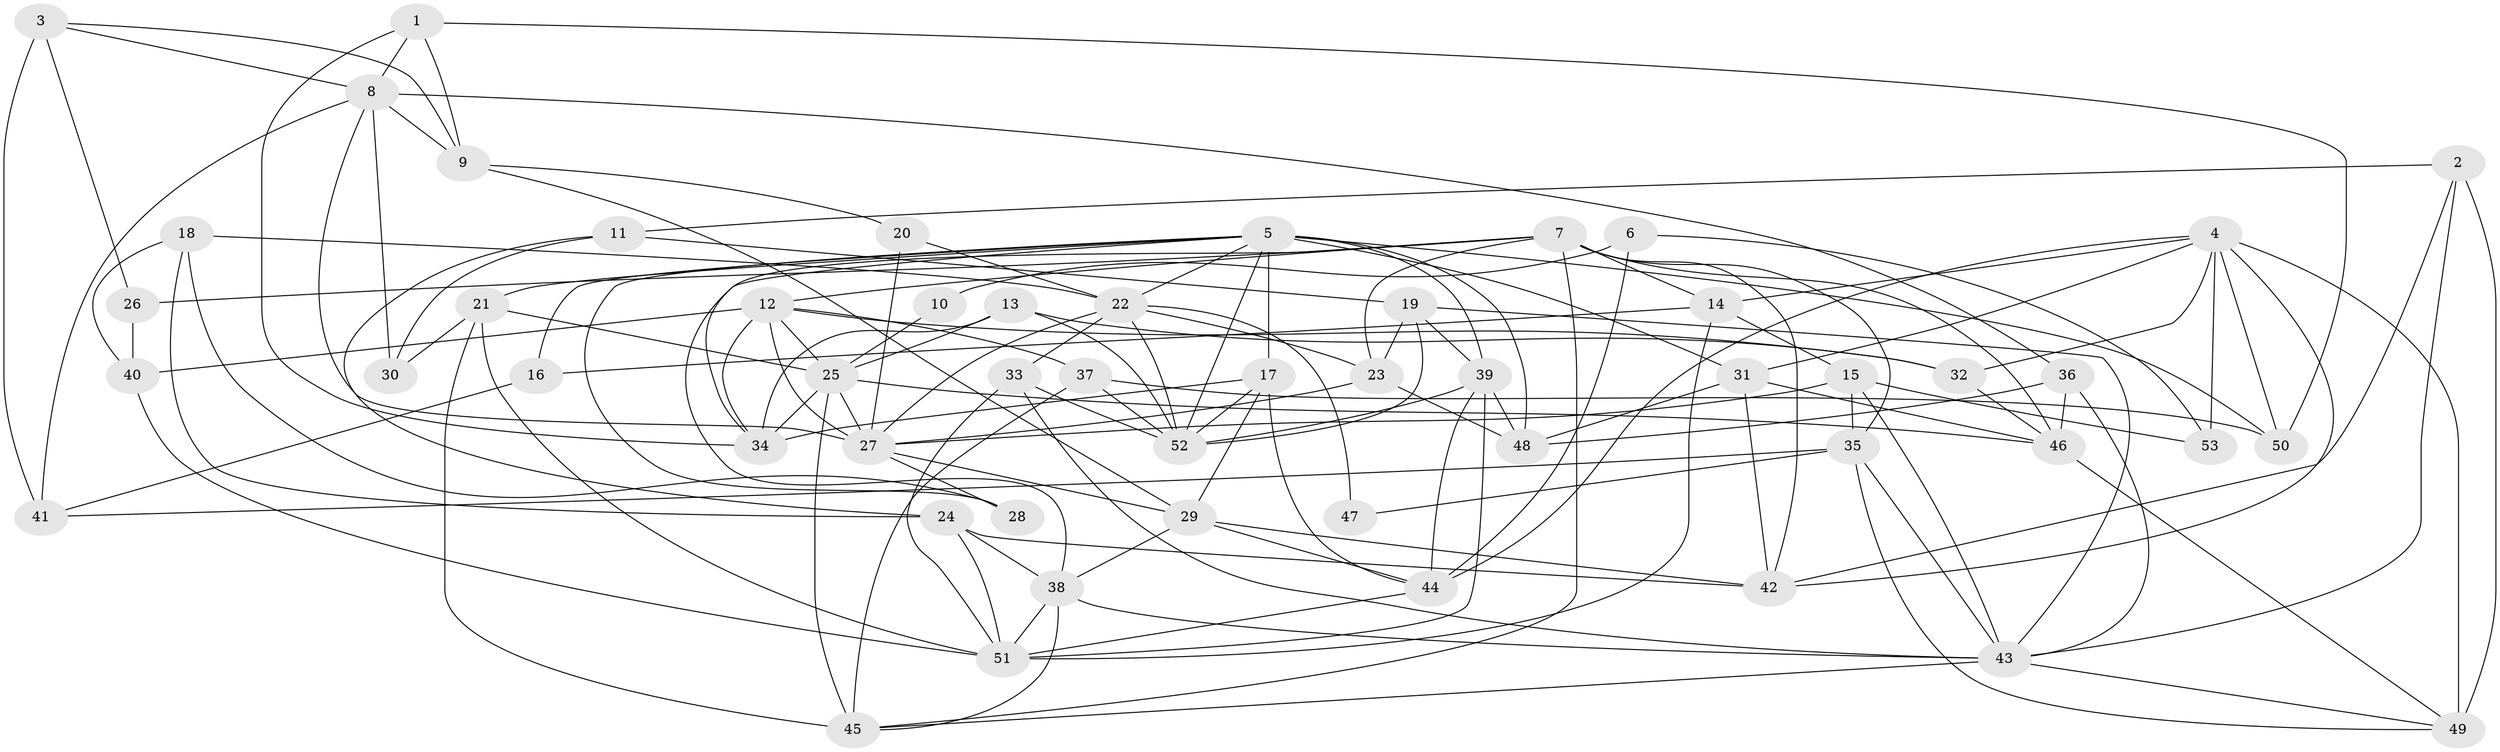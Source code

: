 // original degree distribution, {3: 0.24528301886792453, 5: 0.16037735849056603, 2: 0.16981132075471697, 4: 0.27358490566037735, 8: 0.018867924528301886, 7: 0.08490566037735849, 6: 0.04716981132075472}
// Generated by graph-tools (version 1.1) at 2025/02/03/09/25 03:02:00]
// undirected, 53 vertices, 139 edges
graph export_dot {
graph [start="1"]
  node [color=gray90,style=filled];
  1;
  2;
  3;
  4;
  5;
  6;
  7;
  8;
  9;
  10;
  11;
  12;
  13;
  14;
  15;
  16;
  17;
  18;
  19;
  20;
  21;
  22;
  23;
  24;
  25;
  26;
  27;
  28;
  29;
  30;
  31;
  32;
  33;
  34;
  35;
  36;
  37;
  38;
  39;
  40;
  41;
  42;
  43;
  44;
  45;
  46;
  47;
  48;
  49;
  50;
  51;
  52;
  53;
  1 -- 8 [weight=1.0];
  1 -- 9 [weight=1.0];
  1 -- 34 [weight=1.0];
  1 -- 50 [weight=1.0];
  2 -- 11 [weight=1.0];
  2 -- 42 [weight=1.0];
  2 -- 43 [weight=1.0];
  2 -- 49 [weight=2.0];
  3 -- 8 [weight=1.0];
  3 -- 9 [weight=1.0];
  3 -- 26 [weight=1.0];
  3 -- 41 [weight=2.0];
  4 -- 14 [weight=2.0];
  4 -- 31 [weight=1.0];
  4 -- 32 [weight=1.0];
  4 -- 42 [weight=1.0];
  4 -- 44 [weight=1.0];
  4 -- 49 [weight=2.0];
  4 -- 50 [weight=1.0];
  4 -- 53 [weight=1.0];
  5 -- 16 [weight=1.0];
  5 -- 17 [weight=1.0];
  5 -- 21 [weight=1.0];
  5 -- 22 [weight=1.0];
  5 -- 28 [weight=1.0];
  5 -- 31 [weight=2.0];
  5 -- 34 [weight=1.0];
  5 -- 39 [weight=1.0];
  5 -- 48 [weight=2.0];
  5 -- 50 [weight=1.0];
  5 -- 52 [weight=1.0];
  6 -- 10 [weight=1.0];
  6 -- 44 [weight=2.0];
  6 -- 53 [weight=2.0];
  7 -- 12 [weight=1.0];
  7 -- 14 [weight=1.0];
  7 -- 23 [weight=1.0];
  7 -- 26 [weight=1.0];
  7 -- 35 [weight=1.0];
  7 -- 38 [weight=1.0];
  7 -- 42 [weight=1.0];
  7 -- 45 [weight=1.0];
  7 -- 46 [weight=1.0];
  8 -- 9 [weight=1.0];
  8 -- 27 [weight=1.0];
  8 -- 30 [weight=1.0];
  8 -- 36 [weight=1.0];
  8 -- 41 [weight=1.0];
  9 -- 20 [weight=1.0];
  9 -- 29 [weight=1.0];
  10 -- 25 [weight=1.0];
  11 -- 19 [weight=1.0];
  11 -- 24 [weight=1.0];
  11 -- 30 [weight=1.0];
  12 -- 25 [weight=1.0];
  12 -- 27 [weight=1.0];
  12 -- 32 [weight=1.0];
  12 -- 34 [weight=1.0];
  12 -- 37 [weight=1.0];
  12 -- 40 [weight=2.0];
  13 -- 25 [weight=1.0];
  13 -- 32 [weight=1.0];
  13 -- 34 [weight=2.0];
  13 -- 52 [weight=1.0];
  14 -- 15 [weight=1.0];
  14 -- 16 [weight=1.0];
  14 -- 51 [weight=1.0];
  15 -- 27 [weight=2.0];
  15 -- 35 [weight=1.0];
  15 -- 43 [weight=1.0];
  15 -- 53 [weight=1.0];
  16 -- 41 [weight=1.0];
  17 -- 29 [weight=1.0];
  17 -- 34 [weight=1.0];
  17 -- 44 [weight=1.0];
  17 -- 52 [weight=1.0];
  18 -- 22 [weight=1.0];
  18 -- 24 [weight=2.0];
  18 -- 28 [weight=1.0];
  18 -- 40 [weight=1.0];
  19 -- 23 [weight=1.0];
  19 -- 39 [weight=1.0];
  19 -- 43 [weight=1.0];
  19 -- 52 [weight=1.0];
  20 -- 22 [weight=1.0];
  20 -- 27 [weight=1.0];
  21 -- 25 [weight=1.0];
  21 -- 30 [weight=1.0];
  21 -- 45 [weight=2.0];
  21 -- 51 [weight=1.0];
  22 -- 23 [weight=1.0];
  22 -- 27 [weight=1.0];
  22 -- 33 [weight=1.0];
  22 -- 47 [weight=1.0];
  22 -- 52 [weight=1.0];
  23 -- 27 [weight=1.0];
  23 -- 48 [weight=1.0];
  24 -- 38 [weight=1.0];
  24 -- 42 [weight=1.0];
  24 -- 51 [weight=1.0];
  25 -- 27 [weight=1.0];
  25 -- 34 [weight=1.0];
  25 -- 45 [weight=1.0];
  25 -- 46 [weight=1.0];
  26 -- 40 [weight=1.0];
  27 -- 28 [weight=1.0];
  27 -- 29 [weight=1.0];
  29 -- 38 [weight=1.0];
  29 -- 42 [weight=1.0];
  29 -- 44 [weight=1.0];
  31 -- 42 [weight=1.0];
  31 -- 46 [weight=1.0];
  31 -- 48 [weight=2.0];
  32 -- 46 [weight=1.0];
  33 -- 43 [weight=1.0];
  33 -- 51 [weight=1.0];
  33 -- 52 [weight=1.0];
  35 -- 41 [weight=1.0];
  35 -- 43 [weight=1.0];
  35 -- 47 [weight=1.0];
  35 -- 49 [weight=1.0];
  36 -- 43 [weight=1.0];
  36 -- 46 [weight=1.0];
  36 -- 48 [weight=1.0];
  37 -- 45 [weight=3.0];
  37 -- 50 [weight=1.0];
  37 -- 52 [weight=1.0];
  38 -- 43 [weight=1.0];
  38 -- 45 [weight=1.0];
  38 -- 51 [weight=1.0];
  39 -- 44 [weight=1.0];
  39 -- 48 [weight=1.0];
  39 -- 51 [weight=1.0];
  39 -- 52 [weight=1.0];
  40 -- 51 [weight=1.0];
  43 -- 45 [weight=1.0];
  43 -- 49 [weight=1.0];
  44 -- 51 [weight=1.0];
  46 -- 49 [weight=1.0];
}

